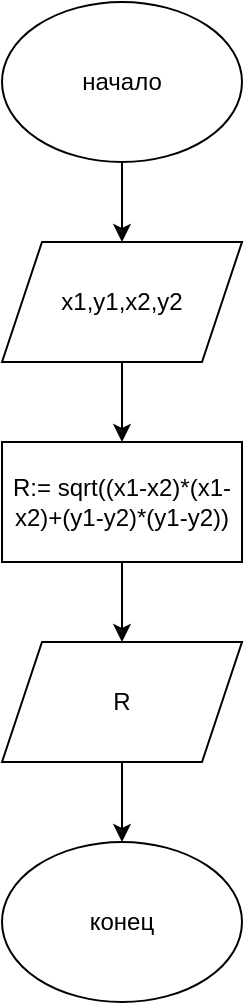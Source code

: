 <mxfile version="20.3.3" type="device"><diagram id="C5RBs43oDa-KdzZeNtuy" name="Page-1"><mxGraphModel dx="1138" dy="570" grid="1" gridSize="10" guides="1" tooltips="1" connect="1" arrows="1" fold="1" page="1" pageScale="1" pageWidth="827" pageHeight="1169" math="0" shadow="0"><root><mxCell id="WIyWlLk6GJQsqaUBKTNV-0"/><mxCell id="WIyWlLk6GJQsqaUBKTNV-1" parent="WIyWlLk6GJQsqaUBKTNV-0"/><mxCell id="sFci9ObCBR73Ld39GflP-4" value="" style="edgeStyle=orthogonalEdgeStyle;rounded=0;orthogonalLoop=1;jettySize=auto;html=1;" edge="1" parent="WIyWlLk6GJQsqaUBKTNV-1" source="sFci9ObCBR73Ld39GflP-0" target="sFci9ObCBR73Ld39GflP-3"><mxGeometry relative="1" as="geometry"/></mxCell><mxCell id="sFci9ObCBR73Ld39GflP-0" value="начало" style="ellipse;whiteSpace=wrap;html=1;" vertex="1" parent="WIyWlLk6GJQsqaUBKTNV-1"><mxGeometry x="354" y="40" width="120" height="80" as="geometry"/></mxCell><mxCell id="sFci9ObCBR73Ld39GflP-7" value="" style="edgeStyle=orthogonalEdgeStyle;rounded=0;orthogonalLoop=1;jettySize=auto;html=1;" edge="1" parent="WIyWlLk6GJQsqaUBKTNV-1" source="sFci9ObCBR73Ld39GflP-3" target="sFci9ObCBR73Ld39GflP-5"><mxGeometry relative="1" as="geometry"/></mxCell><mxCell id="sFci9ObCBR73Ld39GflP-3" value="x1,y1,x2,y2" style="shape=parallelogram;perimeter=parallelogramPerimeter;whiteSpace=wrap;html=1;fixedSize=1;" vertex="1" parent="WIyWlLk6GJQsqaUBKTNV-1"><mxGeometry x="354" y="160" width="120" height="60" as="geometry"/></mxCell><mxCell id="sFci9ObCBR73Ld39GflP-9" value="" style="edgeStyle=orthogonalEdgeStyle;rounded=0;orthogonalLoop=1;jettySize=auto;html=1;" edge="1" parent="WIyWlLk6GJQsqaUBKTNV-1" source="sFci9ObCBR73Ld39GflP-5" target="sFci9ObCBR73Ld39GflP-8"><mxGeometry relative="1" as="geometry"/></mxCell><mxCell id="sFci9ObCBR73Ld39GflP-5" value="R:= sqrt((x1-x2)*(x1-x2)+(y1-y2)*(y1-y2))" style="rounded=0;whiteSpace=wrap;html=1;" vertex="1" parent="WIyWlLk6GJQsqaUBKTNV-1"><mxGeometry x="354" y="260" width="120" height="60" as="geometry"/></mxCell><mxCell id="sFci9ObCBR73Ld39GflP-11" value="" style="edgeStyle=orthogonalEdgeStyle;rounded=0;orthogonalLoop=1;jettySize=auto;html=1;" edge="1" parent="WIyWlLk6GJQsqaUBKTNV-1" source="sFci9ObCBR73Ld39GflP-8" target="sFci9ObCBR73Ld39GflP-10"><mxGeometry relative="1" as="geometry"/></mxCell><mxCell id="sFci9ObCBR73Ld39GflP-8" value="R" style="shape=parallelogram;perimeter=parallelogramPerimeter;whiteSpace=wrap;html=1;fixedSize=1;" vertex="1" parent="WIyWlLk6GJQsqaUBKTNV-1"><mxGeometry x="354" y="360" width="120" height="60" as="geometry"/></mxCell><mxCell id="sFci9ObCBR73Ld39GflP-10" value="конец" style="ellipse;whiteSpace=wrap;html=1;" vertex="1" parent="WIyWlLk6GJQsqaUBKTNV-1"><mxGeometry x="354" y="460" width="120" height="80" as="geometry"/></mxCell></root></mxGraphModel></diagram></mxfile>